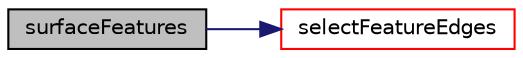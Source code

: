 digraph "surfaceFeatures"
{
  bgcolor="transparent";
  edge [fontname="Helvetica",fontsize="10",labelfontname="Helvetica",labelfontsize="10"];
  node [fontname="Helvetica",fontsize="10",shape=record];
  rankdir="LR";
  Node1 [label="surfaceFeatures",height=0.2,width=0.4,color="black", fillcolor="grey75", style="filled", fontcolor="black"];
  Node1 -> Node2 [color="midnightblue",fontsize="10",style="solid",fontname="Helvetica"];
  Node2 [label="selectFeatureEdges",height=0.2,width=0.4,color="red",URL="$a02550.html#a64c6ffeea50313e7c5f4ab5a651d690d",tooltip="Helper function: select a subset of featureEdges_. "];
}
